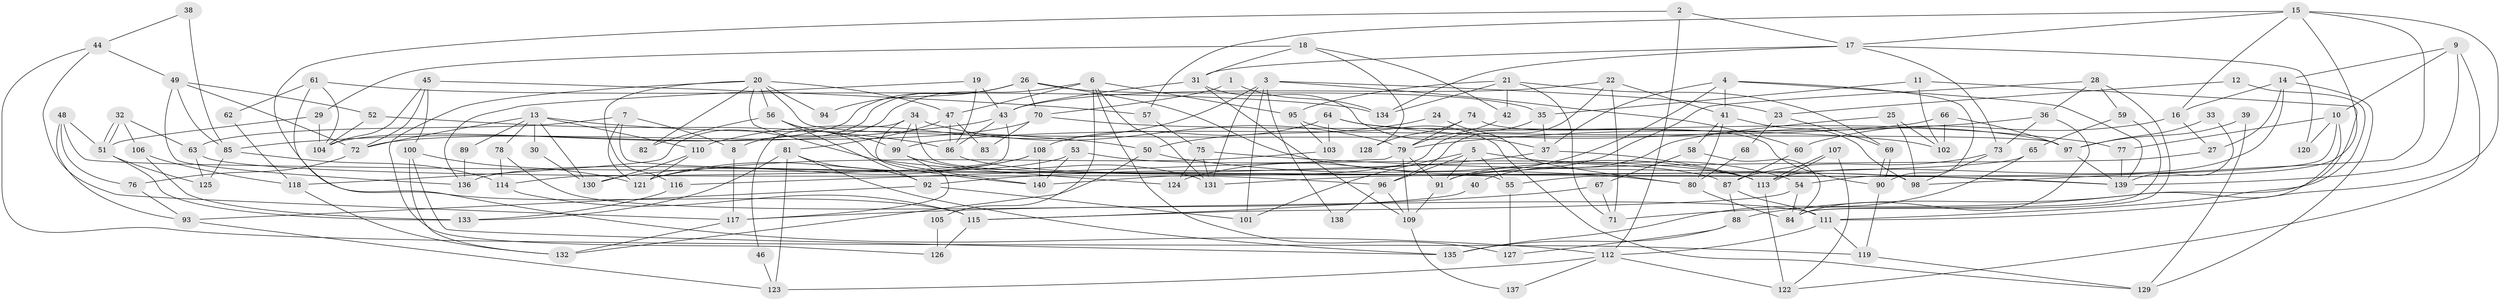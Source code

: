 // coarse degree distribution, {2: 0.13186813186813187, 3: 0.17582417582417584, 7: 0.10989010989010989, 8: 0.0989010989010989, 9: 0.02197802197802198, 5: 0.15384615384615385, 6: 0.14285714285714285, 4: 0.16483516483516483}
// Generated by graph-tools (version 1.1) at 2025/52/02/27/25 19:52:04]
// undirected, 140 vertices, 280 edges
graph export_dot {
graph [start="1"]
  node [color=gray90,style=filled];
  1;
  2;
  3;
  4;
  5;
  6;
  7;
  8;
  9;
  10;
  11;
  12;
  13;
  14;
  15;
  16;
  17;
  18;
  19;
  20;
  21;
  22;
  23;
  24;
  25;
  26;
  27;
  28;
  29;
  30;
  31;
  32;
  33;
  34;
  35;
  36;
  37;
  38;
  39;
  40;
  41;
  42;
  43;
  44;
  45;
  46;
  47;
  48;
  49;
  50;
  51;
  52;
  53;
  54;
  55;
  56;
  57;
  58;
  59;
  60;
  61;
  62;
  63;
  64;
  65;
  66;
  67;
  68;
  69;
  70;
  71;
  72;
  73;
  74;
  75;
  76;
  77;
  78;
  79;
  80;
  81;
  82;
  83;
  84;
  85;
  86;
  87;
  88;
  89;
  90;
  91;
  92;
  93;
  94;
  95;
  96;
  97;
  98;
  99;
  100;
  101;
  102;
  103;
  104;
  105;
  106;
  107;
  108;
  109;
  110;
  111;
  112;
  113;
  114;
  115;
  116;
  117;
  118;
  119;
  120;
  121;
  122;
  123;
  124;
  125;
  126;
  127;
  128;
  129;
  130;
  131;
  132;
  133;
  134;
  135;
  136;
  137;
  138;
  139;
  140;
  1 -- 70;
  1 -- 134;
  2 -- 115;
  2 -- 17;
  2 -- 112;
  3 -- 110;
  3 -- 60;
  3 -- 23;
  3 -- 101;
  3 -- 131;
  3 -- 138;
  4 -- 37;
  4 -- 124;
  4 -- 41;
  4 -- 90;
  4 -- 139;
  5 -- 91;
  5 -- 101;
  5 -- 54;
  5 -- 55;
  5 -- 96;
  6 -- 47;
  6 -- 131;
  6 -- 8;
  6 -- 95;
  6 -- 105;
  6 -- 127;
  7 -- 55;
  7 -- 63;
  7 -- 8;
  7 -- 121;
  8 -- 117;
  9 -- 14;
  9 -- 122;
  9 -- 10;
  9 -- 139;
  10 -- 55;
  10 -- 77;
  10 -- 88;
  10 -- 120;
  11 -- 71;
  11 -- 35;
  11 -- 102;
  12 -- 23;
  12 -- 111;
  13 -- 72;
  13 -- 50;
  13 -- 30;
  13 -- 78;
  13 -- 89;
  13 -- 110;
  13 -- 130;
  14 -- 113;
  14 -- 129;
  14 -- 16;
  14 -- 27;
  15 -- 16;
  15 -- 57;
  15 -- 17;
  15 -- 54;
  15 -- 98;
  15 -- 111;
  16 -- 27;
  16 -- 60;
  17 -- 134;
  17 -- 31;
  17 -- 73;
  17 -- 120;
  18 -- 42;
  18 -- 31;
  18 -- 29;
  18 -- 128;
  19 -- 86;
  19 -- 43;
  19 -- 136;
  20 -- 97;
  20 -- 116;
  20 -- 47;
  20 -- 56;
  20 -- 82;
  20 -- 94;
  20 -- 126;
  20 -- 140;
  21 -- 71;
  21 -- 95;
  21 -- 42;
  21 -- 69;
  21 -- 134;
  22 -- 43;
  22 -- 96;
  22 -- 41;
  22 -- 71;
  23 -- 69;
  23 -- 68;
  24 -- 80;
  24 -- 50;
  25 -- 102;
  25 -- 98;
  25 -- 40;
  26 -- 35;
  26 -- 104;
  26 -- 70;
  26 -- 94;
  26 -- 113;
  26 -- 118;
  27 -- 91;
  28 -- 36;
  28 -- 84;
  28 -- 59;
  28 -- 91;
  29 -- 51;
  29 -- 104;
  30 -- 130;
  31 -- 37;
  31 -- 43;
  31 -- 109;
  32 -- 106;
  32 -- 51;
  32 -- 51;
  32 -- 63;
  33 -- 139;
  33 -- 97;
  34 -- 98;
  34 -- 79;
  34 -- 46;
  34 -- 99;
  34 -- 140;
  35 -- 140;
  35 -- 37;
  36 -- 73;
  36 -- 84;
  36 -- 79;
  37 -- 113;
  37 -- 92;
  38 -- 44;
  38 -- 85;
  39 -- 129;
  39 -- 97;
  40 -- 115;
  41 -- 58;
  41 -- 80;
  41 -- 98;
  42 -- 79;
  43 -- 85;
  43 -- 86;
  43 -- 114;
  44 -- 49;
  44 -- 117;
  44 -- 119;
  45 -- 72;
  45 -- 104;
  45 -- 57;
  45 -- 100;
  46 -- 123;
  47 -- 86;
  47 -- 81;
  47 -- 83;
  48 -- 139;
  48 -- 51;
  48 -- 76;
  48 -- 93;
  49 -- 72;
  49 -- 136;
  49 -- 52;
  49 -- 85;
  50 -- 80;
  50 -- 132;
  51 -- 125;
  51 -- 133;
  52 -- 86;
  52 -- 104;
  53 -- 140;
  53 -- 113;
  53 -- 136;
  54 -- 84;
  54 -- 115;
  55 -- 127;
  56 -- 92;
  56 -- 82;
  56 -- 99;
  56 -- 124;
  57 -- 75;
  58 -- 84;
  58 -- 67;
  59 -- 65;
  59 -- 84;
  60 -- 87;
  61 -- 112;
  61 -- 104;
  61 -- 62;
  61 -- 134;
  62 -- 118;
  63 -- 96;
  63 -- 125;
  64 -- 77;
  64 -- 108;
  64 -- 97;
  64 -- 103;
  65 -- 135;
  65 -- 131;
  66 -- 99;
  66 -- 97;
  66 -- 102;
  67 -- 117;
  67 -- 71;
  68 -- 80;
  69 -- 90;
  69 -- 90;
  70 -- 102;
  70 -- 72;
  70 -- 83;
  72 -- 76;
  73 -- 98;
  73 -- 87;
  74 -- 79;
  74 -- 90;
  74 -- 128;
  75 -- 139;
  75 -- 131;
  75 -- 124;
  76 -- 93;
  77 -- 139;
  78 -- 111;
  78 -- 114;
  79 -- 109;
  79 -- 91;
  79 -- 116;
  80 -- 84;
  81 -- 135;
  81 -- 92;
  81 -- 123;
  81 -- 133;
  85 -- 114;
  85 -- 125;
  86 -- 87;
  87 -- 111;
  87 -- 88;
  88 -- 127;
  88 -- 135;
  89 -- 136;
  90 -- 119;
  91 -- 109;
  92 -- 93;
  92 -- 101;
  93 -- 123;
  95 -- 103;
  95 -- 129;
  96 -- 109;
  96 -- 138;
  97 -- 139;
  99 -- 117;
  99 -- 131;
  100 -- 121;
  100 -- 132;
  100 -- 135;
  103 -- 121;
  105 -- 126;
  106 -- 133;
  106 -- 118;
  107 -- 113;
  107 -- 113;
  107 -- 122;
  108 -- 130;
  108 -- 140;
  108 -- 121;
  109 -- 137;
  110 -- 121;
  110 -- 130;
  111 -- 119;
  111 -- 112;
  112 -- 122;
  112 -- 123;
  112 -- 137;
  113 -- 122;
  114 -- 115;
  115 -- 126;
  116 -- 133;
  117 -- 132;
  118 -- 132;
  119 -- 129;
}

